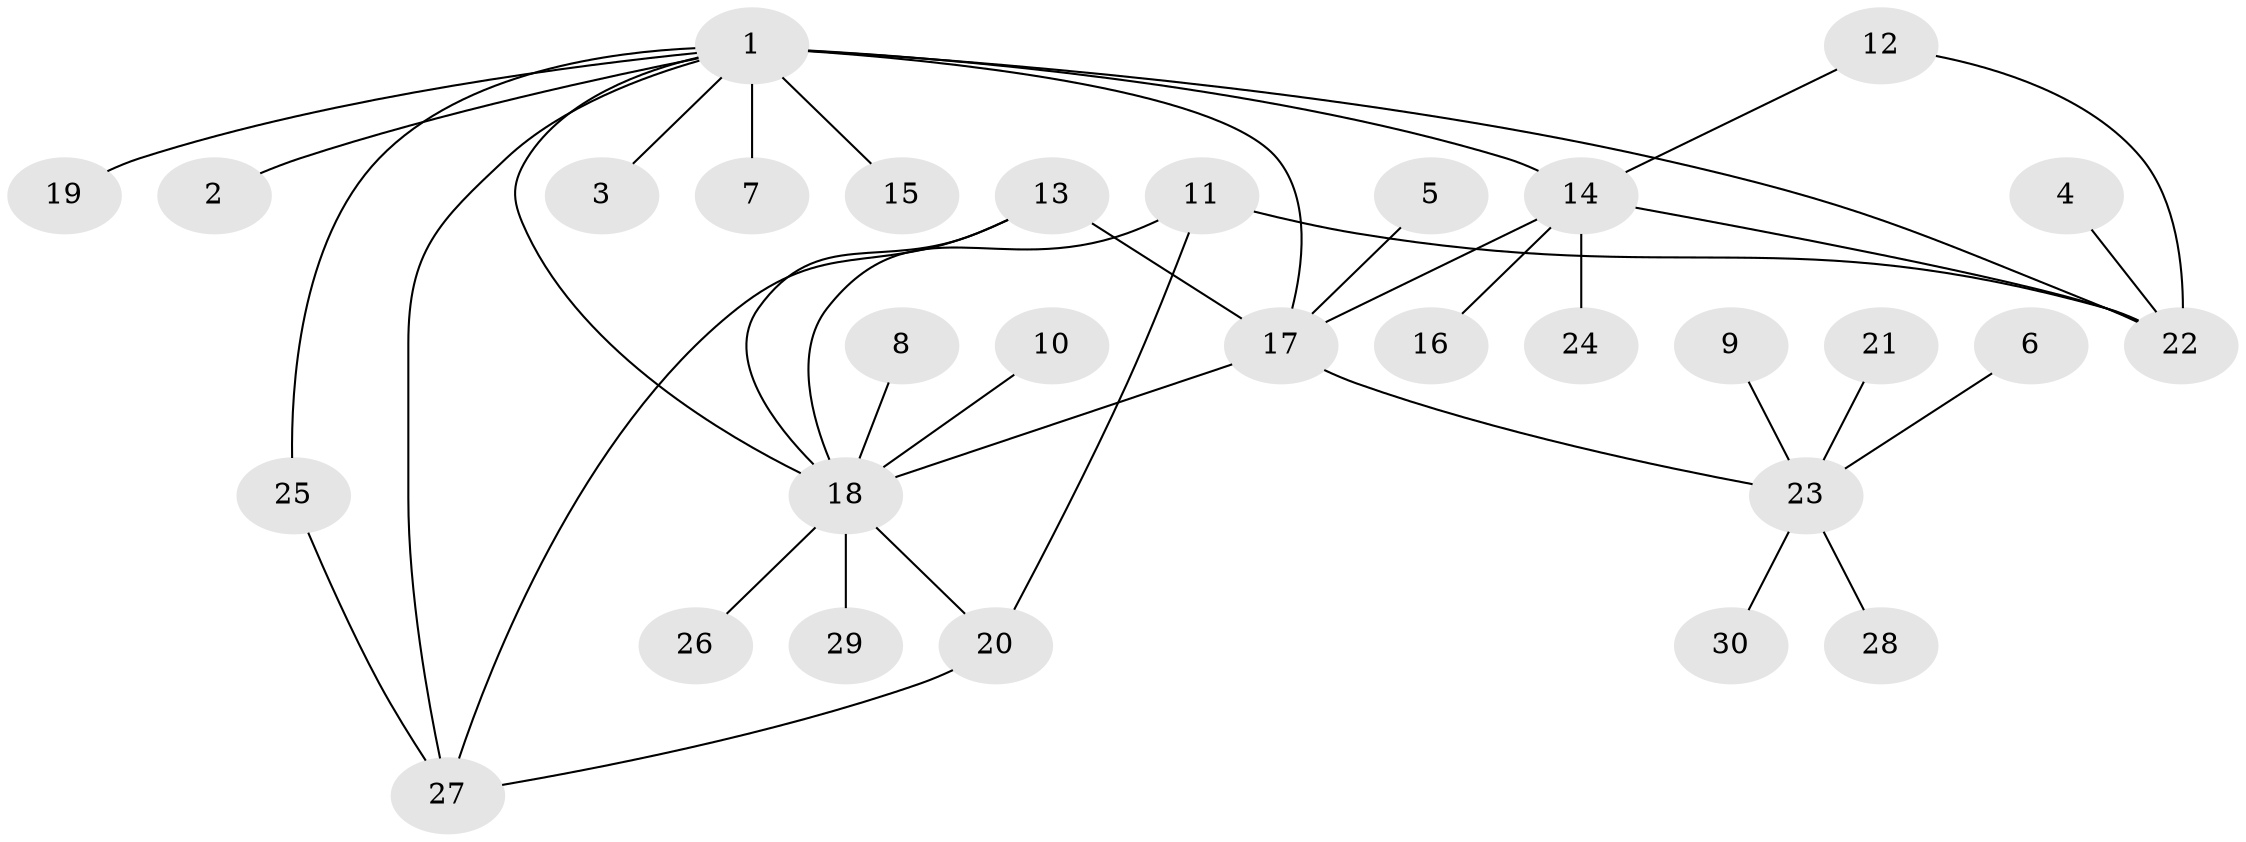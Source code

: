 // original degree distribution, {4: 0.1, 8: 0.03333333333333333, 11: 0.016666666666666666, 5: 0.05, 7: 0.03333333333333333, 3: 0.03333333333333333, 6: 0.016666666666666666, 2: 0.15, 1: 0.5666666666666667}
// Generated by graph-tools (version 1.1) at 2025/26/03/09/25 03:26:46]
// undirected, 30 vertices, 39 edges
graph export_dot {
graph [start="1"]
  node [color=gray90,style=filled];
  1;
  2;
  3;
  4;
  5;
  6;
  7;
  8;
  9;
  10;
  11;
  12;
  13;
  14;
  15;
  16;
  17;
  18;
  19;
  20;
  21;
  22;
  23;
  24;
  25;
  26;
  27;
  28;
  29;
  30;
  1 -- 2 [weight=1.0];
  1 -- 3 [weight=1.0];
  1 -- 7 [weight=2.0];
  1 -- 14 [weight=2.0];
  1 -- 15 [weight=1.0];
  1 -- 17 [weight=1.0];
  1 -- 18 [weight=1.0];
  1 -- 19 [weight=1.0];
  1 -- 22 [weight=1.0];
  1 -- 25 [weight=1.0];
  1 -- 27 [weight=1.0];
  4 -- 22 [weight=1.0];
  5 -- 17 [weight=1.0];
  6 -- 23 [weight=1.0];
  8 -- 18 [weight=1.0];
  9 -- 23 [weight=1.0];
  10 -- 18 [weight=1.0];
  11 -- 18 [weight=1.0];
  11 -- 20 [weight=1.0];
  11 -- 22 [weight=1.0];
  12 -- 14 [weight=1.0];
  12 -- 22 [weight=1.0];
  13 -- 17 [weight=1.0];
  13 -- 18 [weight=1.0];
  13 -- 27 [weight=1.0];
  14 -- 16 [weight=1.0];
  14 -- 17 [weight=1.0];
  14 -- 22 [weight=1.0];
  14 -- 24 [weight=1.0];
  17 -- 18 [weight=1.0];
  17 -- 23 [weight=1.0];
  18 -- 20 [weight=1.0];
  18 -- 26 [weight=1.0];
  18 -- 29 [weight=1.0];
  20 -- 27 [weight=1.0];
  21 -- 23 [weight=1.0];
  23 -- 28 [weight=1.0];
  23 -- 30 [weight=1.0];
  25 -- 27 [weight=1.0];
}
